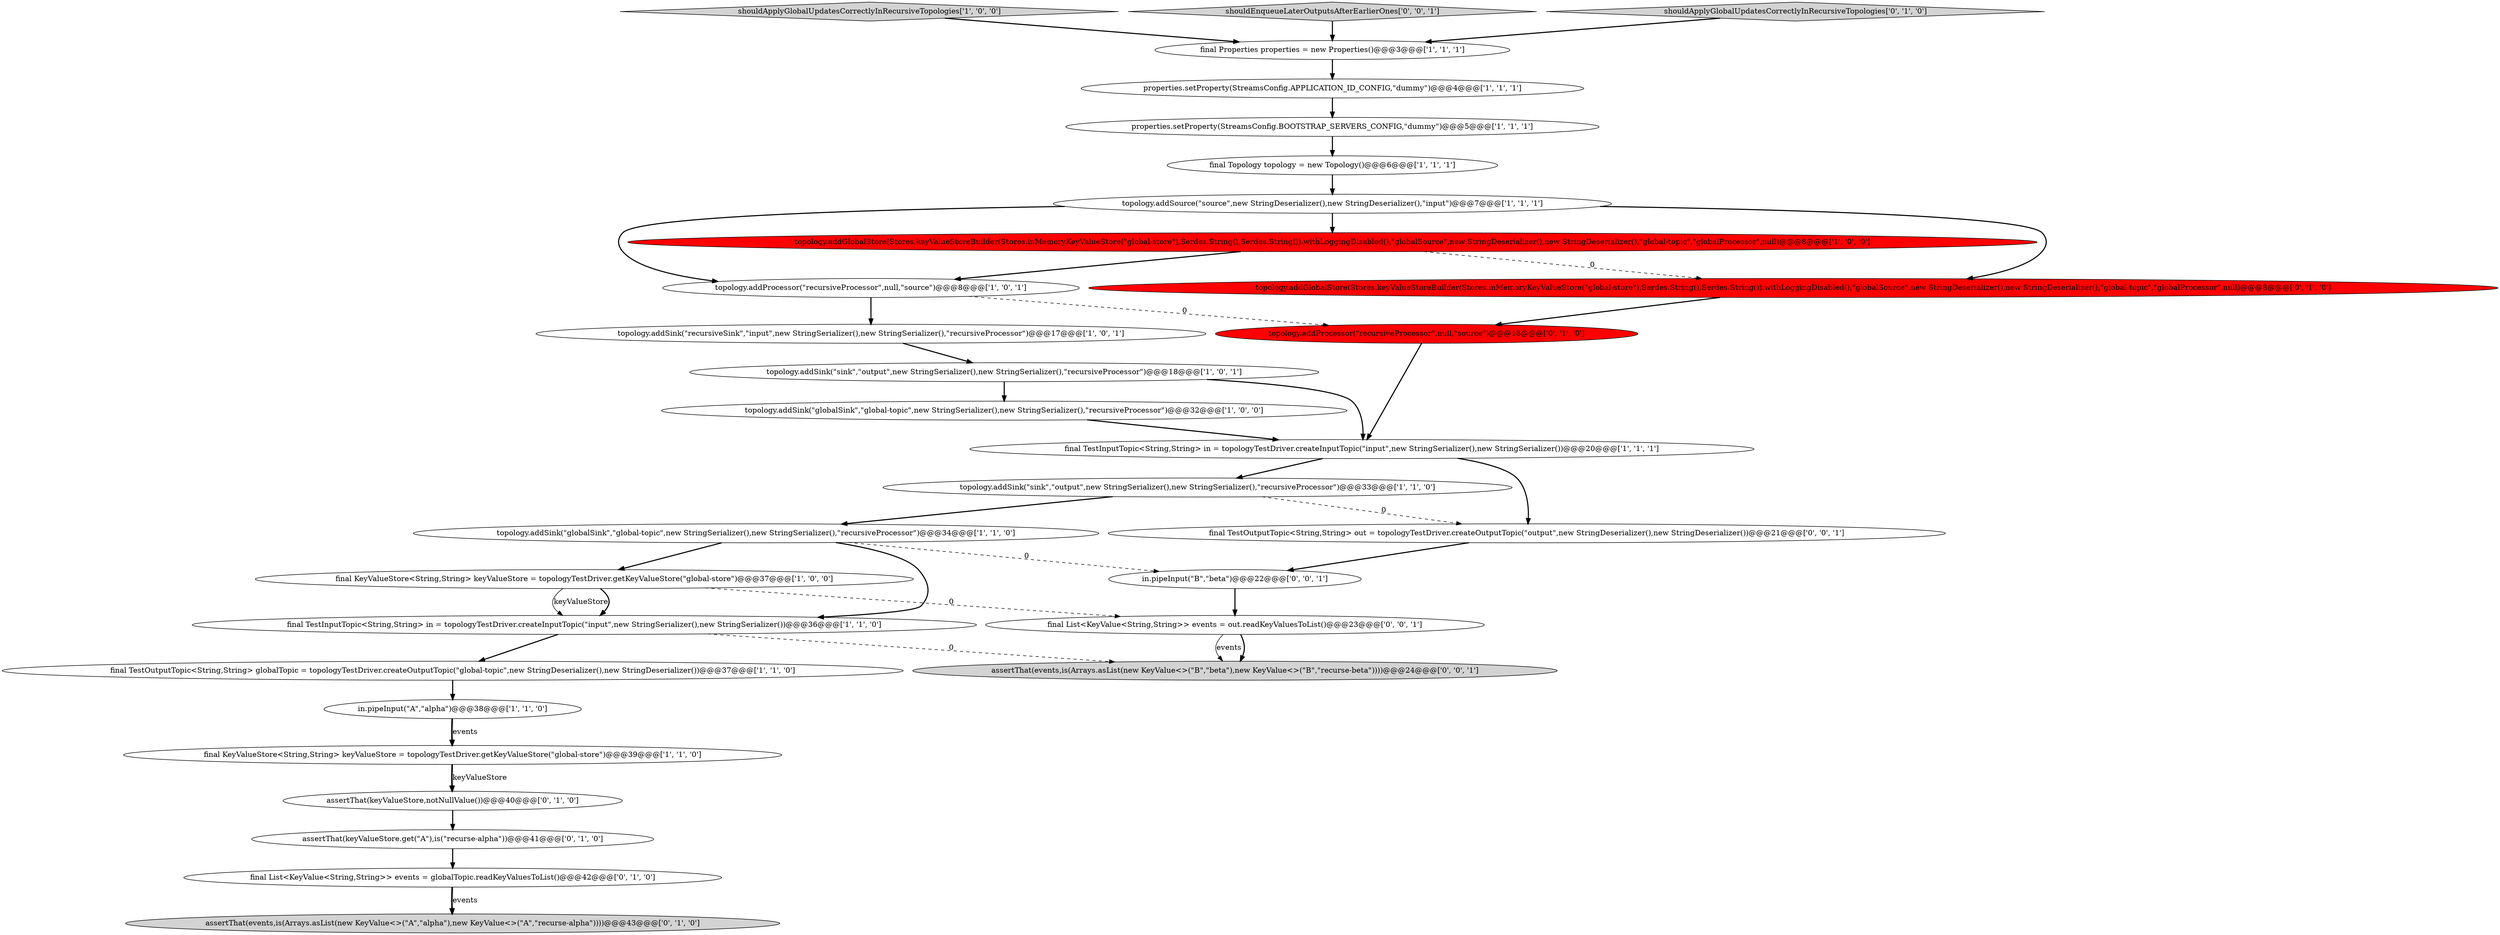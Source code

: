 digraph {
1 [style = filled, label = "topology.addProcessor(\"recursiveProcessor\",null,\"source\")@@@8@@@['1', '0', '1']", fillcolor = white, shape = ellipse image = "AAA0AAABBB1BBB"];
21 [style = filled, label = "topology.addGlobalStore(Stores.keyValueStoreBuilder(Stores.inMemoryKeyValueStore(\"global-store\"),Serdes.String(),Serdes.String()).withLoggingDisabled(),\"globalSource\",new StringDeserializer(),new StringDeserializer(),\"global-topic\",\"globalProcessor\",null)@@@8@@@['0', '1', '0']", fillcolor = red, shape = ellipse image = "AAA1AAABBB2BBB"];
13 [style = filled, label = "final TestInputTopic<String,String> in = topologyTestDriver.createInputTopic(\"input\",new StringSerializer(),new StringSerializer())@@@36@@@['1', '1', '0']", fillcolor = white, shape = ellipse image = "AAA0AAABBB1BBB"];
30 [style = filled, label = "assertThat(events,is(Arrays.asList(new KeyValue<>(\"B\",\"beta\"),new KeyValue<>(\"B\",\"recurse-beta\"))))@@@24@@@['0', '0', '1']", fillcolor = lightgray, shape = ellipse image = "AAA0AAABBB3BBB"];
15 [style = filled, label = "final Topology topology = new Topology()@@@6@@@['1', '1', '1']", fillcolor = white, shape = ellipse image = "AAA0AAABBB1BBB"];
4 [style = filled, label = "topology.addSink(\"recursiveSink\",\"input\",new StringSerializer(),new StringSerializer(),\"recursiveProcessor\")@@@17@@@['1', '0', '1']", fillcolor = white, shape = ellipse image = "AAA0AAABBB1BBB"];
8 [style = filled, label = "topology.addSink(\"sink\",\"output\",new StringSerializer(),new StringSerializer(),\"recursiveProcessor\")@@@33@@@['1', '1', '0']", fillcolor = white, shape = ellipse image = "AAA0AAABBB1BBB"];
12 [style = filled, label = "topology.addSink(\"globalSink\",\"global-topic\",new StringSerializer(),new StringSerializer(),\"recursiveProcessor\")@@@34@@@['1', '1', '0']", fillcolor = white, shape = ellipse image = "AAA0AAABBB1BBB"];
3 [style = filled, label = "topology.addSink(\"globalSink\",\"global-topic\",new StringSerializer(),new StringSerializer(),\"recursiveProcessor\")@@@32@@@['1', '0', '0']", fillcolor = white, shape = ellipse image = "AAA0AAABBB1BBB"];
17 [style = filled, label = "properties.setProperty(StreamsConfig.APPLICATION_ID_CONFIG,\"dummy\")@@@4@@@['1', '1', '1']", fillcolor = white, shape = ellipse image = "AAA0AAABBB1BBB"];
14 [style = filled, label = "properties.setProperty(StreamsConfig.BOOTSTRAP_SERVERS_CONFIG,\"dummy\")@@@5@@@['1', '1', '1']", fillcolor = white, shape = ellipse image = "AAA0AAABBB1BBB"];
20 [style = filled, label = "topology.addProcessor(\"recursiveProcessor\",null,\"source\")@@@18@@@['0', '1', '0']", fillcolor = red, shape = ellipse image = "AAA1AAABBB2BBB"];
11 [style = filled, label = "final TestInputTopic<String,String> in = topologyTestDriver.createInputTopic(\"input\",new StringSerializer(),new StringSerializer())@@@20@@@['1', '1', '1']", fillcolor = white, shape = ellipse image = "AAA0AAABBB1BBB"];
26 [style = filled, label = "final TestOutputTopic<String,String> out = topologyTestDriver.createOutputTopic(\"output\",new StringDeserializer(),new StringDeserializer())@@@21@@@['0', '0', '1']", fillcolor = white, shape = ellipse image = "AAA0AAABBB3BBB"];
6 [style = filled, label = "final KeyValueStore<String,String> keyValueStore = topologyTestDriver.getKeyValueStore(\"global-store\")@@@37@@@['1', '0', '0']", fillcolor = white, shape = ellipse image = "AAA0AAABBB1BBB"];
10 [style = filled, label = "final Properties properties = new Properties()@@@3@@@['1', '1', '1']", fillcolor = white, shape = ellipse image = "AAA0AAABBB1BBB"];
24 [style = filled, label = "assertThat(keyValueStore,notNullValue())@@@40@@@['0', '1', '0']", fillcolor = white, shape = ellipse image = "AAA0AAABBB2BBB"];
0 [style = filled, label = "final KeyValueStore<String,String> keyValueStore = topologyTestDriver.getKeyValueStore(\"global-store\")@@@39@@@['1', '1', '0']", fillcolor = white, shape = ellipse image = "AAA0AAABBB1BBB"];
7 [style = filled, label = "shouldApplyGlobalUpdatesCorrectlyInRecursiveTopologies['1', '0', '0']", fillcolor = lightgray, shape = diamond image = "AAA0AAABBB1BBB"];
19 [style = filled, label = "assertThat(keyValueStore.get(\"A\"),is(\"recurse-alpha\"))@@@41@@@['0', '1', '0']", fillcolor = white, shape = ellipse image = "AAA0AAABBB2BBB"];
22 [style = filled, label = "assertThat(events,is(Arrays.asList(new KeyValue<>(\"A\",\"alpha\"),new KeyValue<>(\"A\",\"recurse-alpha\"))))@@@43@@@['0', '1', '0']", fillcolor = lightgray, shape = ellipse image = "AAA0AAABBB2BBB"];
25 [style = filled, label = "final List<KeyValue<String,String>> events = globalTopic.readKeyValuesToList()@@@42@@@['0', '1', '0']", fillcolor = white, shape = ellipse image = "AAA0AAABBB2BBB"];
16 [style = filled, label = "in.pipeInput(\"A\",\"alpha\")@@@38@@@['1', '1', '0']", fillcolor = white, shape = ellipse image = "AAA0AAABBB1BBB"];
9 [style = filled, label = "topology.addSink(\"sink\",\"output\",new StringSerializer(),new StringSerializer(),\"recursiveProcessor\")@@@18@@@['1', '0', '1']", fillcolor = white, shape = ellipse image = "AAA0AAABBB1BBB"];
28 [style = filled, label = "final List<KeyValue<String,String>> events = out.readKeyValuesToList()@@@23@@@['0', '0', '1']", fillcolor = white, shape = ellipse image = "AAA0AAABBB3BBB"];
27 [style = filled, label = "shouldEnqueueLaterOutputsAfterEarlierOnes['0', '0', '1']", fillcolor = lightgray, shape = diamond image = "AAA0AAABBB3BBB"];
5 [style = filled, label = "final TestOutputTopic<String,String> globalTopic = topologyTestDriver.createOutputTopic(\"global-topic\",new StringDeserializer(),new StringDeserializer())@@@37@@@['1', '1', '0']", fillcolor = white, shape = ellipse image = "AAA0AAABBB1BBB"];
29 [style = filled, label = "in.pipeInput(\"B\",\"beta\")@@@22@@@['0', '0', '1']", fillcolor = white, shape = ellipse image = "AAA0AAABBB3BBB"];
23 [style = filled, label = "shouldApplyGlobalUpdatesCorrectlyInRecursiveTopologies['0', '1', '0']", fillcolor = lightgray, shape = diamond image = "AAA0AAABBB2BBB"];
2 [style = filled, label = "topology.addSource(\"source\",new StringDeserializer(),new StringDeserializer(),\"input\")@@@7@@@['1', '1', '1']", fillcolor = white, shape = ellipse image = "AAA0AAABBB1BBB"];
18 [style = filled, label = "topology.addGlobalStore(Stores.keyValueStoreBuilder(Stores.inMemoryKeyValueStore(\"global-store\"),Serdes.String(),Serdes.String()).withLoggingDisabled(),\"globalSource\",new StringDeserializer(),new StringDeserializer(),\"global-topic\",\"globalProcessor\",null)@@@8@@@['1', '0', '0']", fillcolor = red, shape = ellipse image = "AAA1AAABBB1BBB"];
4->9 [style = bold, label=""];
1->4 [style = bold, label=""];
15->2 [style = bold, label=""];
16->0 [style = bold, label=""];
24->19 [style = bold, label=""];
9->11 [style = bold, label=""];
25->22 [style = bold, label=""];
28->30 [style = bold, label=""];
7->10 [style = bold, label=""];
2->1 [style = bold, label=""];
26->29 [style = bold, label=""];
6->13 [style = solid, label="keyValueStore"];
25->22 [style = solid, label="events"];
3->11 [style = bold, label=""];
2->18 [style = bold, label=""];
10->17 [style = bold, label=""];
28->30 [style = solid, label="events"];
12->6 [style = bold, label=""];
19->25 [style = bold, label=""];
29->28 [style = bold, label=""];
5->16 [style = bold, label=""];
1->20 [style = dashed, label="0"];
12->13 [style = bold, label=""];
6->28 [style = dashed, label="0"];
21->20 [style = bold, label=""];
18->1 [style = bold, label=""];
17->14 [style = bold, label=""];
2->21 [style = bold, label=""];
16->0 [style = solid, label="events"];
18->21 [style = dashed, label="0"];
6->13 [style = bold, label=""];
0->24 [style = bold, label=""];
27->10 [style = bold, label=""];
12->29 [style = dashed, label="0"];
13->5 [style = bold, label=""];
23->10 [style = bold, label=""];
0->24 [style = solid, label="keyValueStore"];
9->3 [style = bold, label=""];
11->8 [style = bold, label=""];
14->15 [style = bold, label=""];
13->30 [style = dashed, label="0"];
8->12 [style = bold, label=""];
11->26 [style = bold, label=""];
20->11 [style = bold, label=""];
8->26 [style = dashed, label="0"];
}
